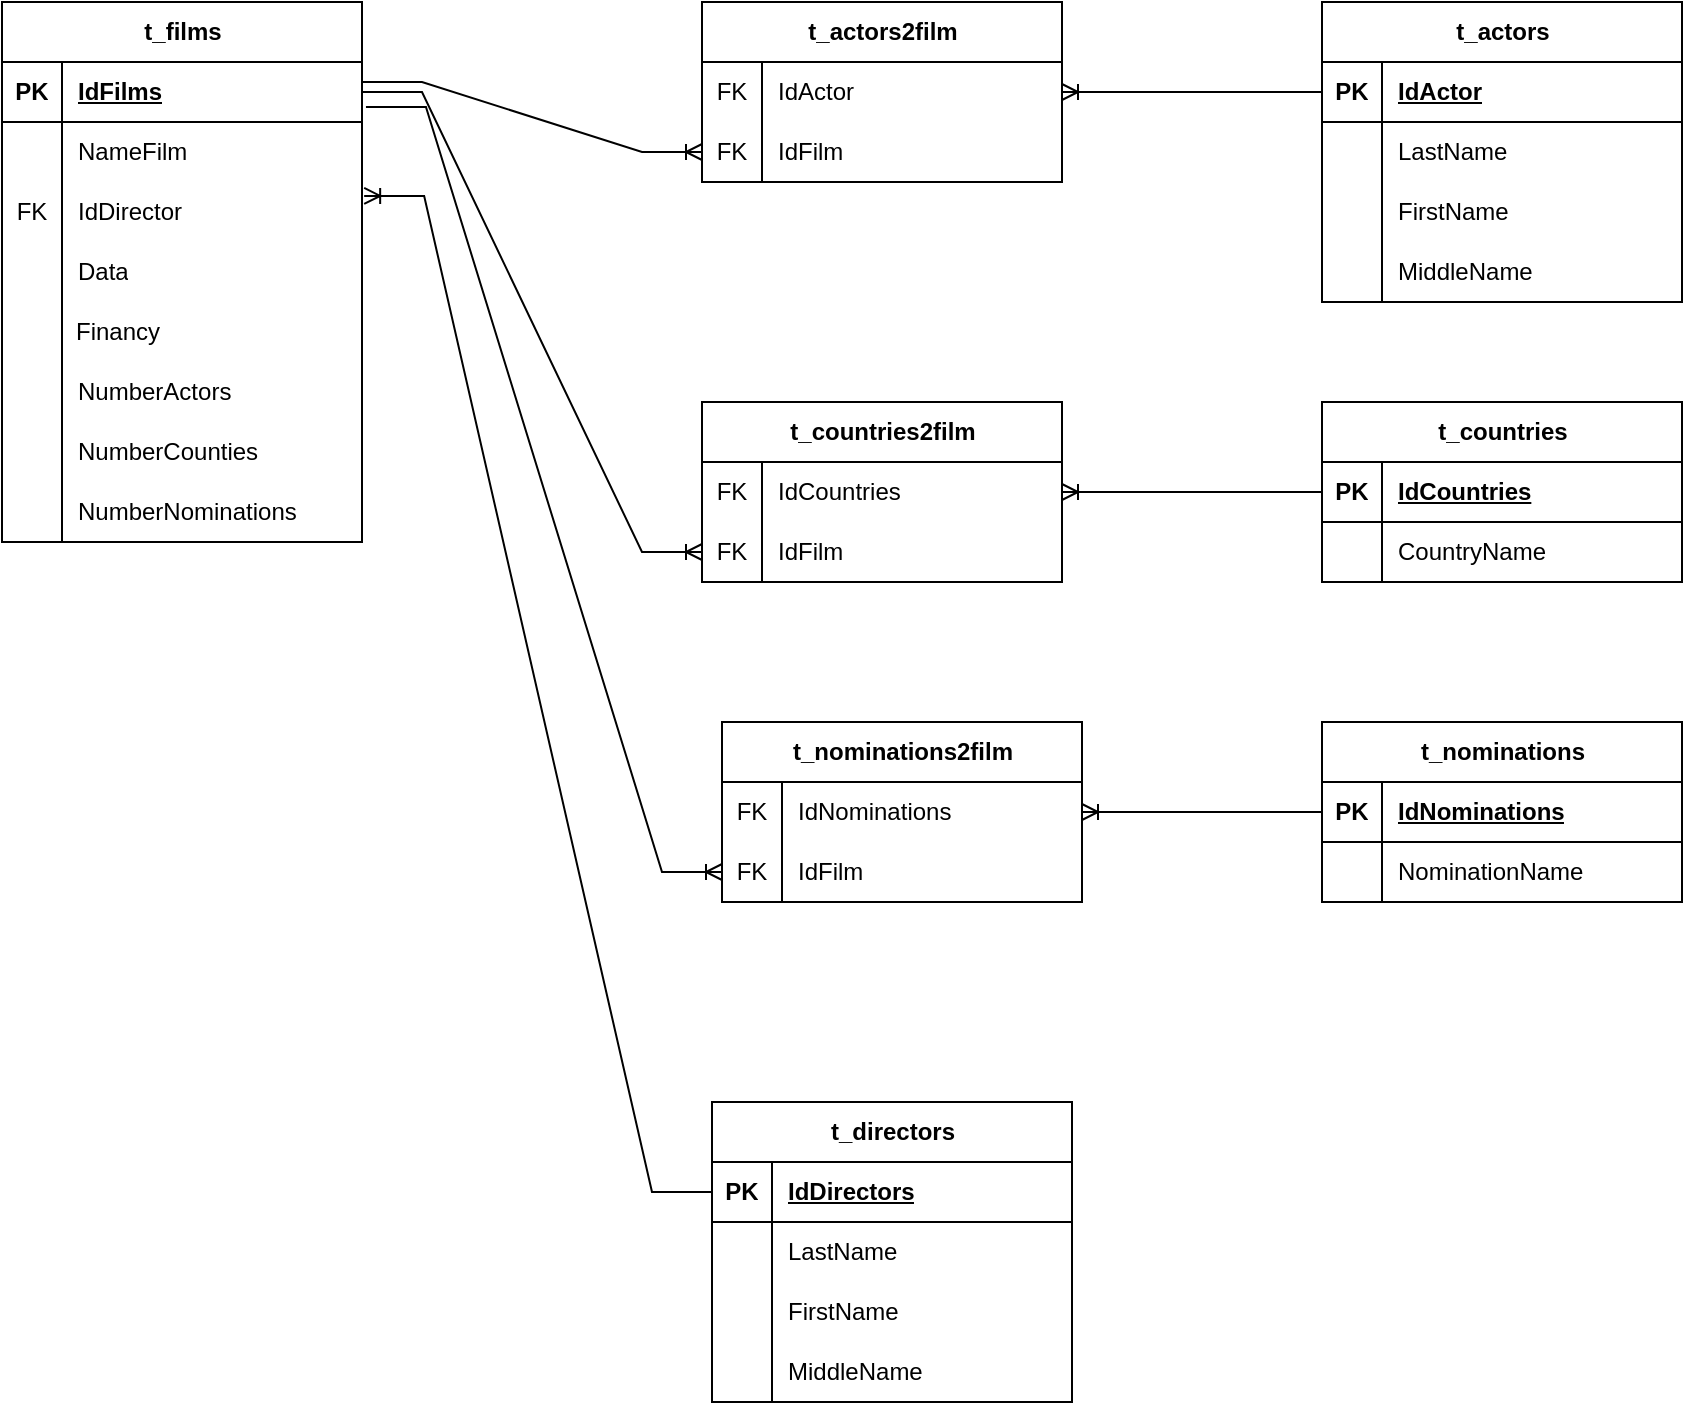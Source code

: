 <mxfile version="24.6.4" type="device">
  <diagram name="Страница — 1" id="sOj1XmSf6h7mWgJKXWiB">
    <mxGraphModel dx="1162" dy="1461" grid="1" gridSize="10" guides="1" tooltips="1" connect="1" arrows="1" fold="1" page="1" pageScale="1" pageWidth="1169" pageHeight="827" math="0" shadow="0">
      <root>
        <mxCell id="0" />
        <mxCell id="1" parent="0" />
        <mxCell id="gZ5RR2SR516KALi-E-ke-1" value="t_films" style="shape=table;startSize=30;container=1;collapsible=1;childLayout=tableLayout;fixedRows=1;rowLines=0;fontStyle=1;align=center;resizeLast=1;html=1;" vertex="1" parent="1">
          <mxGeometry x="140" y="-760" width="180" height="270" as="geometry" />
        </mxCell>
        <mxCell id="gZ5RR2SR516KALi-E-ke-2" value="" style="shape=tableRow;horizontal=0;startSize=0;swimlaneHead=0;swimlaneBody=0;fillColor=none;collapsible=0;dropTarget=0;points=[[0,0.5],[1,0.5]];portConstraint=eastwest;top=0;left=0;right=0;bottom=1;" vertex="1" parent="gZ5RR2SR516KALi-E-ke-1">
          <mxGeometry y="30" width="180" height="30" as="geometry" />
        </mxCell>
        <mxCell id="gZ5RR2SR516KALi-E-ke-3" value="PK" style="shape=partialRectangle;connectable=0;fillColor=none;top=0;left=0;bottom=0;right=0;fontStyle=1;overflow=hidden;whiteSpace=wrap;html=1;" vertex="1" parent="gZ5RR2SR516KALi-E-ke-2">
          <mxGeometry width="30" height="30" as="geometry">
            <mxRectangle width="30" height="30" as="alternateBounds" />
          </mxGeometry>
        </mxCell>
        <mxCell id="gZ5RR2SR516KALi-E-ke-4" value="IdFilms" style="shape=partialRectangle;connectable=0;fillColor=none;top=0;left=0;bottom=0;right=0;align=left;spacingLeft=6;fontStyle=5;overflow=hidden;whiteSpace=wrap;html=1;" vertex="1" parent="gZ5RR2SR516KALi-E-ke-2">
          <mxGeometry x="30" width="150" height="30" as="geometry">
            <mxRectangle width="150" height="30" as="alternateBounds" />
          </mxGeometry>
        </mxCell>
        <mxCell id="gZ5RR2SR516KALi-E-ke-5" value="" style="shape=tableRow;horizontal=0;startSize=0;swimlaneHead=0;swimlaneBody=0;fillColor=none;collapsible=0;dropTarget=0;points=[[0,0.5],[1,0.5]];portConstraint=eastwest;top=0;left=0;right=0;bottom=0;" vertex="1" parent="gZ5RR2SR516KALi-E-ke-1">
          <mxGeometry y="60" width="180" height="30" as="geometry" />
        </mxCell>
        <mxCell id="gZ5RR2SR516KALi-E-ke-6" value="" style="shape=partialRectangle;connectable=0;fillColor=none;top=0;left=0;bottom=0;right=0;editable=1;overflow=hidden;whiteSpace=wrap;html=1;" vertex="1" parent="gZ5RR2SR516KALi-E-ke-5">
          <mxGeometry width="30" height="30" as="geometry">
            <mxRectangle width="30" height="30" as="alternateBounds" />
          </mxGeometry>
        </mxCell>
        <mxCell id="gZ5RR2SR516KALi-E-ke-7" value="NameFilm" style="shape=partialRectangle;connectable=0;fillColor=none;top=0;left=0;bottom=0;right=0;align=left;spacingLeft=6;overflow=hidden;whiteSpace=wrap;html=1;" vertex="1" parent="gZ5RR2SR516KALi-E-ke-5">
          <mxGeometry x="30" width="150" height="30" as="geometry">
            <mxRectangle width="150" height="30" as="alternateBounds" />
          </mxGeometry>
        </mxCell>
        <mxCell id="gZ5RR2SR516KALi-E-ke-8" value="" style="shape=tableRow;horizontal=0;startSize=0;swimlaneHead=0;swimlaneBody=0;fillColor=none;collapsible=0;dropTarget=0;points=[[0,0.5],[1,0.5]];portConstraint=eastwest;top=0;left=0;right=0;bottom=0;" vertex="1" parent="gZ5RR2SR516KALi-E-ke-1">
          <mxGeometry y="90" width="180" height="30" as="geometry" />
        </mxCell>
        <mxCell id="gZ5RR2SR516KALi-E-ke-9" value="FK" style="shape=partialRectangle;connectable=0;fillColor=none;top=0;left=0;bottom=0;right=0;editable=1;overflow=hidden;whiteSpace=wrap;html=1;" vertex="1" parent="gZ5RR2SR516KALi-E-ke-8">
          <mxGeometry width="30" height="30" as="geometry">
            <mxRectangle width="30" height="30" as="alternateBounds" />
          </mxGeometry>
        </mxCell>
        <mxCell id="gZ5RR2SR516KALi-E-ke-10" value="IdDirector" style="shape=partialRectangle;connectable=0;fillColor=none;top=0;left=0;bottom=0;right=0;align=left;spacingLeft=6;overflow=hidden;whiteSpace=wrap;html=1;" vertex="1" parent="gZ5RR2SR516KALi-E-ke-8">
          <mxGeometry x="30" width="150" height="30" as="geometry">
            <mxRectangle width="150" height="30" as="alternateBounds" />
          </mxGeometry>
        </mxCell>
        <mxCell id="gZ5RR2SR516KALi-E-ke-11" value="" style="shape=tableRow;horizontal=0;startSize=0;swimlaneHead=0;swimlaneBody=0;fillColor=none;collapsible=0;dropTarget=0;points=[[0,0.5],[1,0.5]];portConstraint=eastwest;top=0;left=0;right=0;bottom=0;" vertex="1" parent="gZ5RR2SR516KALi-E-ke-1">
          <mxGeometry y="120" width="180" height="30" as="geometry" />
        </mxCell>
        <mxCell id="gZ5RR2SR516KALi-E-ke-12" value="" style="shape=partialRectangle;connectable=0;fillColor=none;top=0;left=0;bottom=0;right=0;editable=1;overflow=hidden;whiteSpace=wrap;html=1;" vertex="1" parent="gZ5RR2SR516KALi-E-ke-11">
          <mxGeometry width="30" height="30" as="geometry">
            <mxRectangle width="30" height="30" as="alternateBounds" />
          </mxGeometry>
        </mxCell>
        <mxCell id="gZ5RR2SR516KALi-E-ke-13" value="Data" style="shape=partialRectangle;connectable=0;fillColor=none;top=0;left=0;bottom=0;right=0;align=left;spacingLeft=6;overflow=hidden;whiteSpace=wrap;html=1;" vertex="1" parent="gZ5RR2SR516KALi-E-ke-11">
          <mxGeometry x="30" width="150" height="30" as="geometry">
            <mxRectangle width="150" height="30" as="alternateBounds" />
          </mxGeometry>
        </mxCell>
        <mxCell id="gZ5RR2SR516KALi-E-ke-14" value="t_actors" style="shape=table;startSize=30;container=1;collapsible=1;childLayout=tableLayout;fixedRows=1;rowLines=0;fontStyle=1;align=center;resizeLast=1;html=1;" vertex="1" parent="1">
          <mxGeometry x="800" y="-760" width="180" height="150" as="geometry" />
        </mxCell>
        <mxCell id="gZ5RR2SR516KALi-E-ke-15" value="" style="shape=tableRow;horizontal=0;startSize=0;swimlaneHead=0;swimlaneBody=0;fillColor=none;collapsible=0;dropTarget=0;points=[[0,0.5],[1,0.5]];portConstraint=eastwest;top=0;left=0;right=0;bottom=1;" vertex="1" parent="gZ5RR2SR516KALi-E-ke-14">
          <mxGeometry y="30" width="180" height="30" as="geometry" />
        </mxCell>
        <mxCell id="gZ5RR2SR516KALi-E-ke-16" value="PK" style="shape=partialRectangle;connectable=0;fillColor=none;top=0;left=0;bottom=0;right=0;fontStyle=1;overflow=hidden;whiteSpace=wrap;html=1;" vertex="1" parent="gZ5RR2SR516KALi-E-ke-15">
          <mxGeometry width="30" height="30" as="geometry">
            <mxRectangle width="30" height="30" as="alternateBounds" />
          </mxGeometry>
        </mxCell>
        <mxCell id="gZ5RR2SR516KALi-E-ke-17" value="IdActor" style="shape=partialRectangle;connectable=0;fillColor=none;top=0;left=0;bottom=0;right=0;align=left;spacingLeft=6;fontStyle=5;overflow=hidden;whiteSpace=wrap;html=1;" vertex="1" parent="gZ5RR2SR516KALi-E-ke-15">
          <mxGeometry x="30" width="150" height="30" as="geometry">
            <mxRectangle width="150" height="30" as="alternateBounds" />
          </mxGeometry>
        </mxCell>
        <mxCell id="gZ5RR2SR516KALi-E-ke-18" value="" style="shape=tableRow;horizontal=0;startSize=0;swimlaneHead=0;swimlaneBody=0;fillColor=none;collapsible=0;dropTarget=0;points=[[0,0.5],[1,0.5]];portConstraint=eastwest;top=0;left=0;right=0;bottom=0;" vertex="1" parent="gZ5RR2SR516KALi-E-ke-14">
          <mxGeometry y="60" width="180" height="30" as="geometry" />
        </mxCell>
        <mxCell id="gZ5RR2SR516KALi-E-ke-19" value="" style="shape=partialRectangle;connectable=0;fillColor=none;top=0;left=0;bottom=0;right=0;editable=1;overflow=hidden;whiteSpace=wrap;html=1;" vertex="1" parent="gZ5RR2SR516KALi-E-ke-18">
          <mxGeometry width="30" height="30" as="geometry">
            <mxRectangle width="30" height="30" as="alternateBounds" />
          </mxGeometry>
        </mxCell>
        <mxCell id="gZ5RR2SR516KALi-E-ke-20" value="LastName" style="shape=partialRectangle;connectable=0;fillColor=none;top=0;left=0;bottom=0;right=0;align=left;spacingLeft=6;overflow=hidden;whiteSpace=wrap;html=1;" vertex="1" parent="gZ5RR2SR516KALi-E-ke-18">
          <mxGeometry x="30" width="150" height="30" as="geometry">
            <mxRectangle width="150" height="30" as="alternateBounds" />
          </mxGeometry>
        </mxCell>
        <mxCell id="gZ5RR2SR516KALi-E-ke-21" value="" style="shape=tableRow;horizontal=0;startSize=0;swimlaneHead=0;swimlaneBody=0;fillColor=none;collapsible=0;dropTarget=0;points=[[0,0.5],[1,0.5]];portConstraint=eastwest;top=0;left=0;right=0;bottom=0;" vertex="1" parent="gZ5RR2SR516KALi-E-ke-14">
          <mxGeometry y="90" width="180" height="30" as="geometry" />
        </mxCell>
        <mxCell id="gZ5RR2SR516KALi-E-ke-22" value="" style="shape=partialRectangle;connectable=0;fillColor=none;top=0;left=0;bottom=0;right=0;editable=1;overflow=hidden;whiteSpace=wrap;html=1;" vertex="1" parent="gZ5RR2SR516KALi-E-ke-21">
          <mxGeometry width="30" height="30" as="geometry">
            <mxRectangle width="30" height="30" as="alternateBounds" />
          </mxGeometry>
        </mxCell>
        <mxCell id="gZ5RR2SR516KALi-E-ke-23" value="FirstName" style="shape=partialRectangle;connectable=0;fillColor=none;top=0;left=0;bottom=0;right=0;align=left;spacingLeft=6;overflow=hidden;whiteSpace=wrap;html=1;" vertex="1" parent="gZ5RR2SR516KALi-E-ke-21">
          <mxGeometry x="30" width="150" height="30" as="geometry">
            <mxRectangle width="150" height="30" as="alternateBounds" />
          </mxGeometry>
        </mxCell>
        <mxCell id="gZ5RR2SR516KALi-E-ke-24" value="" style="shape=tableRow;horizontal=0;startSize=0;swimlaneHead=0;swimlaneBody=0;fillColor=none;collapsible=0;dropTarget=0;points=[[0,0.5],[1,0.5]];portConstraint=eastwest;top=0;left=0;right=0;bottom=0;" vertex="1" parent="gZ5RR2SR516KALi-E-ke-14">
          <mxGeometry y="120" width="180" height="30" as="geometry" />
        </mxCell>
        <mxCell id="gZ5RR2SR516KALi-E-ke-25" value="" style="shape=partialRectangle;connectable=0;fillColor=none;top=0;left=0;bottom=0;right=0;editable=1;overflow=hidden;whiteSpace=wrap;html=1;" vertex="1" parent="gZ5RR2SR516KALi-E-ke-24">
          <mxGeometry width="30" height="30" as="geometry">
            <mxRectangle width="30" height="30" as="alternateBounds" />
          </mxGeometry>
        </mxCell>
        <mxCell id="gZ5RR2SR516KALi-E-ke-26" value="MiddleName" style="shape=partialRectangle;connectable=0;fillColor=none;top=0;left=0;bottom=0;right=0;align=left;spacingLeft=6;overflow=hidden;whiteSpace=wrap;html=1;" vertex="1" parent="gZ5RR2SR516KALi-E-ke-24">
          <mxGeometry x="30" width="150" height="30" as="geometry">
            <mxRectangle width="150" height="30" as="alternateBounds" />
          </mxGeometry>
        </mxCell>
        <mxCell id="gZ5RR2SR516KALi-E-ke-27" value="t_actors2film" style="shape=table;startSize=30;container=1;collapsible=1;childLayout=tableLayout;fixedRows=1;rowLines=0;fontStyle=1;align=center;resizeLast=1;html=1;" vertex="1" parent="1">
          <mxGeometry x="490" y="-760" width="180" height="90" as="geometry" />
        </mxCell>
        <mxCell id="gZ5RR2SR516KALi-E-ke-31" value="" style="shape=tableRow;horizontal=0;startSize=0;swimlaneHead=0;swimlaneBody=0;fillColor=none;collapsible=0;dropTarget=0;points=[[0,0.5],[1,0.5]];portConstraint=eastwest;top=0;left=0;right=0;bottom=0;" vertex="1" parent="gZ5RR2SR516KALi-E-ke-27">
          <mxGeometry y="30" width="180" height="30" as="geometry" />
        </mxCell>
        <mxCell id="gZ5RR2SR516KALi-E-ke-32" value="FK" style="shape=partialRectangle;connectable=0;fillColor=none;top=0;left=0;bottom=0;right=0;editable=1;overflow=hidden;whiteSpace=wrap;html=1;" vertex="1" parent="gZ5RR2SR516KALi-E-ke-31">
          <mxGeometry width="30" height="30" as="geometry">
            <mxRectangle width="30" height="30" as="alternateBounds" />
          </mxGeometry>
        </mxCell>
        <mxCell id="gZ5RR2SR516KALi-E-ke-33" value="IdActor" style="shape=partialRectangle;connectable=0;fillColor=none;top=0;left=0;bottom=0;right=0;align=left;spacingLeft=6;overflow=hidden;whiteSpace=wrap;html=1;" vertex="1" parent="gZ5RR2SR516KALi-E-ke-31">
          <mxGeometry x="30" width="150" height="30" as="geometry">
            <mxRectangle width="150" height="30" as="alternateBounds" />
          </mxGeometry>
        </mxCell>
        <mxCell id="gZ5RR2SR516KALi-E-ke-34" value="" style="shape=tableRow;horizontal=0;startSize=0;swimlaneHead=0;swimlaneBody=0;fillColor=none;collapsible=0;dropTarget=0;points=[[0,0.5],[1,0.5]];portConstraint=eastwest;top=0;left=0;right=0;bottom=0;" vertex="1" parent="gZ5RR2SR516KALi-E-ke-27">
          <mxGeometry y="60" width="180" height="30" as="geometry" />
        </mxCell>
        <mxCell id="gZ5RR2SR516KALi-E-ke-35" value="FK" style="shape=partialRectangle;connectable=0;fillColor=none;top=0;left=0;bottom=0;right=0;editable=1;overflow=hidden;whiteSpace=wrap;html=1;" vertex="1" parent="gZ5RR2SR516KALi-E-ke-34">
          <mxGeometry width="30" height="30" as="geometry">
            <mxRectangle width="30" height="30" as="alternateBounds" />
          </mxGeometry>
        </mxCell>
        <mxCell id="gZ5RR2SR516KALi-E-ke-36" value="IdFilm" style="shape=partialRectangle;connectable=0;fillColor=none;top=0;left=0;bottom=0;right=0;align=left;spacingLeft=6;overflow=hidden;whiteSpace=wrap;html=1;" vertex="1" parent="gZ5RR2SR516KALi-E-ke-34">
          <mxGeometry x="30" width="150" height="30" as="geometry">
            <mxRectangle width="150" height="30" as="alternateBounds" />
          </mxGeometry>
        </mxCell>
        <mxCell id="gZ5RR2SR516KALi-E-ke-40" value="" style="shape=partialRectangle;connectable=0;fillColor=none;top=0;left=0;bottom=0;right=1;editable=1;overflow=hidden;whiteSpace=wrap;html=1;" vertex="1" parent="1">
          <mxGeometry x="140" y="-610" width="30" height="30" as="geometry">
            <mxRectangle width="30" height="30" as="alternateBounds" />
          </mxGeometry>
        </mxCell>
        <mxCell id="gZ5RR2SR516KALi-E-ke-41" value="Financy" style="shape=partialRectangle;connectable=0;fillColor=none;top=0;left=0;bottom=0;right=0;align=left;spacingLeft=6;overflow=hidden;whiteSpace=wrap;html=1;perimeterSpacing=1;" vertex="1" parent="1">
          <mxGeometry x="169" y="-610" width="150" height="30" as="geometry">
            <mxRectangle width="150" height="30" as="alternateBounds" />
          </mxGeometry>
        </mxCell>
        <mxCell id="gZ5RR2SR516KALi-E-ke-42" value="" style="shape=partialRectangle;connectable=0;fillColor=none;top=0;left=0;bottom=0;right=1;editable=1;overflow=hidden;whiteSpace=wrap;html=1;" vertex="1" parent="1">
          <mxGeometry x="140" y="-550" width="30" height="30" as="geometry">
            <mxRectangle width="30" height="30" as="alternateBounds" />
          </mxGeometry>
        </mxCell>
        <mxCell id="gZ5RR2SR516KALi-E-ke-43" value="NumberActors" style="shape=partialRectangle;connectable=0;fillColor=none;top=0;left=0;bottom=0;right=0;align=left;spacingLeft=6;overflow=hidden;whiteSpace=wrap;html=1;" vertex="1" parent="1">
          <mxGeometry x="170" y="-580" width="150" height="30" as="geometry">
            <mxRectangle width="150" height="30" as="alternateBounds" />
          </mxGeometry>
        </mxCell>
        <mxCell id="gZ5RR2SR516KALi-E-ke-44" value="" style="shape=partialRectangle;connectable=0;fillColor=none;top=0;left=0;bottom=0;right=1;editable=1;overflow=hidden;whiteSpace=wrap;html=1;" vertex="1" parent="1">
          <mxGeometry x="140" y="-580" width="30" height="30" as="geometry">
            <mxRectangle width="30" height="30" as="alternateBounds" />
          </mxGeometry>
        </mxCell>
        <mxCell id="gZ5RR2SR516KALi-E-ke-45" value="NumberCounties" style="shape=partialRectangle;connectable=0;fillColor=none;top=0;left=0;bottom=0;right=0;align=left;spacingLeft=6;overflow=hidden;whiteSpace=wrap;html=1;" vertex="1" parent="1">
          <mxGeometry x="170" y="-550" width="150" height="30" as="geometry">
            <mxRectangle width="150" height="30" as="alternateBounds" />
          </mxGeometry>
        </mxCell>
        <mxCell id="gZ5RR2SR516KALi-E-ke-49" value="NumberNominations" style="shape=partialRectangle;connectable=0;fillColor=none;top=0;left=1;bottom=0;right=0;align=left;spacingLeft=6;overflow=hidden;whiteSpace=wrap;html=1;" vertex="1" parent="1">
          <mxGeometry x="170" y="-520" width="150" height="30" as="geometry">
            <mxRectangle width="150" height="30" as="alternateBounds" />
          </mxGeometry>
        </mxCell>
        <mxCell id="gZ5RR2SR516KALi-E-ke-50" value="t_directors" style="shape=table;startSize=30;container=1;collapsible=1;childLayout=tableLayout;fixedRows=1;rowLines=0;fontStyle=1;align=center;resizeLast=1;html=1;" vertex="1" parent="1">
          <mxGeometry x="495" y="-210" width="180" height="150" as="geometry" />
        </mxCell>
        <mxCell id="gZ5RR2SR516KALi-E-ke-51" value="" style="shape=tableRow;horizontal=0;startSize=0;swimlaneHead=0;swimlaneBody=0;fillColor=none;collapsible=0;dropTarget=0;points=[[0,0.5],[1,0.5]];portConstraint=eastwest;top=0;left=0;right=0;bottom=1;" vertex="1" parent="gZ5RR2SR516KALi-E-ke-50">
          <mxGeometry y="30" width="180" height="30" as="geometry" />
        </mxCell>
        <mxCell id="gZ5RR2SR516KALi-E-ke-52" value="PK" style="shape=partialRectangle;connectable=0;fillColor=none;top=0;left=0;bottom=0;right=0;fontStyle=1;overflow=hidden;whiteSpace=wrap;html=1;" vertex="1" parent="gZ5RR2SR516KALi-E-ke-51">
          <mxGeometry width="30" height="30" as="geometry">
            <mxRectangle width="30" height="30" as="alternateBounds" />
          </mxGeometry>
        </mxCell>
        <mxCell id="gZ5RR2SR516KALi-E-ke-53" value="IdDirectors" style="shape=partialRectangle;connectable=0;fillColor=none;top=0;left=0;bottom=0;right=0;align=left;spacingLeft=6;fontStyle=5;overflow=hidden;whiteSpace=wrap;html=1;" vertex="1" parent="gZ5RR2SR516KALi-E-ke-51">
          <mxGeometry x="30" width="150" height="30" as="geometry">
            <mxRectangle width="150" height="30" as="alternateBounds" />
          </mxGeometry>
        </mxCell>
        <mxCell id="gZ5RR2SR516KALi-E-ke-54" value="" style="shape=tableRow;horizontal=0;startSize=0;swimlaneHead=0;swimlaneBody=0;fillColor=none;collapsible=0;dropTarget=0;points=[[0,0.5],[1,0.5]];portConstraint=eastwest;top=0;left=0;right=0;bottom=0;" vertex="1" parent="gZ5RR2SR516KALi-E-ke-50">
          <mxGeometry y="60" width="180" height="30" as="geometry" />
        </mxCell>
        <mxCell id="gZ5RR2SR516KALi-E-ke-55" value="" style="shape=partialRectangle;connectable=0;fillColor=none;top=0;left=0;bottom=0;right=0;editable=1;overflow=hidden;whiteSpace=wrap;html=1;" vertex="1" parent="gZ5RR2SR516KALi-E-ke-54">
          <mxGeometry width="30" height="30" as="geometry">
            <mxRectangle width="30" height="30" as="alternateBounds" />
          </mxGeometry>
        </mxCell>
        <mxCell id="gZ5RR2SR516KALi-E-ke-56" value="LastName" style="shape=partialRectangle;connectable=0;fillColor=none;top=0;left=0;bottom=0;right=0;align=left;spacingLeft=6;overflow=hidden;whiteSpace=wrap;html=1;" vertex="1" parent="gZ5RR2SR516KALi-E-ke-54">
          <mxGeometry x="30" width="150" height="30" as="geometry">
            <mxRectangle width="150" height="30" as="alternateBounds" />
          </mxGeometry>
        </mxCell>
        <mxCell id="gZ5RR2SR516KALi-E-ke-57" value="" style="shape=tableRow;horizontal=0;startSize=0;swimlaneHead=0;swimlaneBody=0;fillColor=none;collapsible=0;dropTarget=0;points=[[0,0.5],[1,0.5]];portConstraint=eastwest;top=0;left=0;right=0;bottom=0;" vertex="1" parent="gZ5RR2SR516KALi-E-ke-50">
          <mxGeometry y="90" width="180" height="30" as="geometry" />
        </mxCell>
        <mxCell id="gZ5RR2SR516KALi-E-ke-58" value="" style="shape=partialRectangle;connectable=0;fillColor=none;top=0;left=0;bottom=0;right=0;editable=1;overflow=hidden;whiteSpace=wrap;html=1;" vertex="1" parent="gZ5RR2SR516KALi-E-ke-57">
          <mxGeometry width="30" height="30" as="geometry">
            <mxRectangle width="30" height="30" as="alternateBounds" />
          </mxGeometry>
        </mxCell>
        <mxCell id="gZ5RR2SR516KALi-E-ke-59" value="FirstName" style="shape=partialRectangle;connectable=0;fillColor=none;top=0;left=0;bottom=0;right=0;align=left;spacingLeft=6;overflow=hidden;whiteSpace=wrap;html=1;" vertex="1" parent="gZ5RR2SR516KALi-E-ke-57">
          <mxGeometry x="30" width="150" height="30" as="geometry">
            <mxRectangle width="150" height="30" as="alternateBounds" />
          </mxGeometry>
        </mxCell>
        <mxCell id="gZ5RR2SR516KALi-E-ke-60" value="" style="shape=tableRow;horizontal=0;startSize=0;swimlaneHead=0;swimlaneBody=0;fillColor=none;collapsible=0;dropTarget=0;points=[[0,0.5],[1,0.5]];portConstraint=eastwest;top=0;left=0;right=0;bottom=0;" vertex="1" parent="gZ5RR2SR516KALi-E-ke-50">
          <mxGeometry y="120" width="180" height="30" as="geometry" />
        </mxCell>
        <mxCell id="gZ5RR2SR516KALi-E-ke-61" value="" style="shape=partialRectangle;connectable=0;fillColor=none;top=0;left=0;bottom=0;right=0;editable=1;overflow=hidden;whiteSpace=wrap;html=1;" vertex="1" parent="gZ5RR2SR516KALi-E-ke-60">
          <mxGeometry width="30" height="30" as="geometry">
            <mxRectangle width="30" height="30" as="alternateBounds" />
          </mxGeometry>
        </mxCell>
        <mxCell id="gZ5RR2SR516KALi-E-ke-62" value="MiddleName" style="shape=partialRectangle;connectable=0;fillColor=none;top=0;left=0;bottom=0;right=0;align=left;spacingLeft=6;overflow=hidden;whiteSpace=wrap;html=1;" vertex="1" parent="gZ5RR2SR516KALi-E-ke-60">
          <mxGeometry x="30" width="150" height="30" as="geometry">
            <mxRectangle width="150" height="30" as="alternateBounds" />
          </mxGeometry>
        </mxCell>
        <mxCell id="gZ5RR2SR516KALi-E-ke-63" value="t_countries2film" style="shape=table;startSize=30;container=1;collapsible=1;childLayout=tableLayout;fixedRows=1;rowLines=0;fontStyle=1;align=center;resizeLast=1;html=1;" vertex="1" parent="1">
          <mxGeometry x="490" y="-560" width="180" height="90" as="geometry" />
        </mxCell>
        <mxCell id="gZ5RR2SR516KALi-E-ke-64" value="" style="shape=tableRow;horizontal=0;startSize=0;swimlaneHead=0;swimlaneBody=0;fillColor=none;collapsible=0;dropTarget=0;points=[[0,0.5],[1,0.5]];portConstraint=eastwest;top=0;left=0;right=0;bottom=0;" vertex="1" parent="gZ5RR2SR516KALi-E-ke-63">
          <mxGeometry y="30" width="180" height="30" as="geometry" />
        </mxCell>
        <mxCell id="gZ5RR2SR516KALi-E-ke-65" value="FK" style="shape=partialRectangle;connectable=0;fillColor=none;top=0;left=0;bottom=0;right=0;editable=1;overflow=hidden;whiteSpace=wrap;html=1;" vertex="1" parent="gZ5RR2SR516KALi-E-ke-64">
          <mxGeometry width="30" height="30" as="geometry">
            <mxRectangle width="30" height="30" as="alternateBounds" />
          </mxGeometry>
        </mxCell>
        <mxCell id="gZ5RR2SR516KALi-E-ke-66" value="IdCountries" style="shape=partialRectangle;connectable=0;fillColor=none;top=0;left=0;bottom=0;right=0;align=left;spacingLeft=6;overflow=hidden;whiteSpace=wrap;html=1;" vertex="1" parent="gZ5RR2SR516KALi-E-ke-64">
          <mxGeometry x="30" width="150" height="30" as="geometry">
            <mxRectangle width="150" height="30" as="alternateBounds" />
          </mxGeometry>
        </mxCell>
        <mxCell id="gZ5RR2SR516KALi-E-ke-67" value="" style="shape=tableRow;horizontal=0;startSize=0;swimlaneHead=0;swimlaneBody=0;fillColor=none;collapsible=0;dropTarget=0;points=[[0,0.5],[1,0.5]];portConstraint=eastwest;top=0;left=0;right=0;bottom=0;" vertex="1" parent="gZ5RR2SR516KALi-E-ke-63">
          <mxGeometry y="60" width="180" height="30" as="geometry" />
        </mxCell>
        <mxCell id="gZ5RR2SR516KALi-E-ke-68" value="FK" style="shape=partialRectangle;connectable=0;fillColor=none;top=0;left=0;bottom=0;right=0;editable=1;overflow=hidden;whiteSpace=wrap;html=1;" vertex="1" parent="gZ5RR2SR516KALi-E-ke-67">
          <mxGeometry width="30" height="30" as="geometry">
            <mxRectangle width="30" height="30" as="alternateBounds" />
          </mxGeometry>
        </mxCell>
        <mxCell id="gZ5RR2SR516KALi-E-ke-69" value="IdFilm" style="shape=partialRectangle;connectable=0;fillColor=none;top=0;left=0;bottom=0;right=0;align=left;spacingLeft=6;overflow=hidden;whiteSpace=wrap;html=1;" vertex="1" parent="gZ5RR2SR516KALi-E-ke-67">
          <mxGeometry x="30" width="150" height="30" as="geometry">
            <mxRectangle width="150" height="30" as="alternateBounds" />
          </mxGeometry>
        </mxCell>
        <mxCell id="gZ5RR2SR516KALi-E-ke-70" value="t_countries" style="shape=table;startSize=30;container=1;collapsible=1;childLayout=tableLayout;fixedRows=1;rowLines=0;fontStyle=1;align=center;resizeLast=1;html=1;" vertex="1" parent="1">
          <mxGeometry x="800" y="-560" width="180" height="90" as="geometry" />
        </mxCell>
        <mxCell id="gZ5RR2SR516KALi-E-ke-71" value="" style="shape=tableRow;horizontal=0;startSize=0;swimlaneHead=0;swimlaneBody=0;fillColor=none;collapsible=0;dropTarget=0;points=[[0,0.5],[1,0.5]];portConstraint=eastwest;top=0;left=0;right=0;bottom=1;" vertex="1" parent="gZ5RR2SR516KALi-E-ke-70">
          <mxGeometry y="30" width="180" height="30" as="geometry" />
        </mxCell>
        <mxCell id="gZ5RR2SR516KALi-E-ke-72" value="PK" style="shape=partialRectangle;connectable=0;fillColor=none;top=0;left=0;bottom=0;right=0;fontStyle=1;overflow=hidden;whiteSpace=wrap;html=1;" vertex="1" parent="gZ5RR2SR516KALi-E-ke-71">
          <mxGeometry width="30" height="30" as="geometry">
            <mxRectangle width="30" height="30" as="alternateBounds" />
          </mxGeometry>
        </mxCell>
        <mxCell id="gZ5RR2SR516KALi-E-ke-73" value="IdCountries" style="shape=partialRectangle;connectable=0;fillColor=none;top=0;left=0;bottom=0;right=0;align=left;spacingLeft=6;fontStyle=5;overflow=hidden;whiteSpace=wrap;html=1;" vertex="1" parent="gZ5RR2SR516KALi-E-ke-71">
          <mxGeometry x="30" width="150" height="30" as="geometry">
            <mxRectangle width="150" height="30" as="alternateBounds" />
          </mxGeometry>
        </mxCell>
        <mxCell id="gZ5RR2SR516KALi-E-ke-74" value="" style="shape=tableRow;horizontal=0;startSize=0;swimlaneHead=0;swimlaneBody=0;fillColor=none;collapsible=0;dropTarget=0;points=[[0,0.5],[1,0.5]];portConstraint=eastwest;top=0;left=0;right=0;bottom=0;" vertex="1" parent="gZ5RR2SR516KALi-E-ke-70">
          <mxGeometry y="60" width="180" height="30" as="geometry" />
        </mxCell>
        <mxCell id="gZ5RR2SR516KALi-E-ke-75" value="" style="shape=partialRectangle;connectable=0;fillColor=none;top=0;left=0;bottom=0;right=0;editable=1;overflow=hidden;whiteSpace=wrap;html=1;" vertex="1" parent="gZ5RR2SR516KALi-E-ke-74">
          <mxGeometry width="30" height="30" as="geometry">
            <mxRectangle width="30" height="30" as="alternateBounds" />
          </mxGeometry>
        </mxCell>
        <mxCell id="gZ5RR2SR516KALi-E-ke-76" value="CountryName" style="shape=partialRectangle;connectable=0;fillColor=none;top=0;left=0;bottom=0;right=0;align=left;spacingLeft=6;overflow=hidden;whiteSpace=wrap;html=1;" vertex="1" parent="gZ5RR2SR516KALi-E-ke-74">
          <mxGeometry x="30" width="150" height="30" as="geometry">
            <mxRectangle width="150" height="30" as="alternateBounds" />
          </mxGeometry>
        </mxCell>
        <mxCell id="gZ5RR2SR516KALi-E-ke-83" value="t_nominations" style="shape=table;startSize=30;container=1;collapsible=1;childLayout=tableLayout;fixedRows=1;rowLines=0;fontStyle=1;align=center;resizeLast=1;html=1;" vertex="1" parent="1">
          <mxGeometry x="800" y="-400" width="180" height="90" as="geometry" />
        </mxCell>
        <mxCell id="gZ5RR2SR516KALi-E-ke-84" value="" style="shape=tableRow;horizontal=0;startSize=0;swimlaneHead=0;swimlaneBody=0;fillColor=none;collapsible=0;dropTarget=0;points=[[0,0.5],[1,0.5]];portConstraint=eastwest;top=0;left=0;right=0;bottom=1;" vertex="1" parent="gZ5RR2SR516KALi-E-ke-83">
          <mxGeometry y="30" width="180" height="30" as="geometry" />
        </mxCell>
        <mxCell id="gZ5RR2SR516KALi-E-ke-85" value="PK" style="shape=partialRectangle;connectable=0;fillColor=none;top=0;left=0;bottom=0;right=0;fontStyle=1;overflow=hidden;whiteSpace=wrap;html=1;" vertex="1" parent="gZ5RR2SR516KALi-E-ke-84">
          <mxGeometry width="30" height="30" as="geometry">
            <mxRectangle width="30" height="30" as="alternateBounds" />
          </mxGeometry>
        </mxCell>
        <mxCell id="gZ5RR2SR516KALi-E-ke-86" value="IdNominations" style="shape=partialRectangle;connectable=0;fillColor=none;top=0;left=0;bottom=0;right=0;align=left;spacingLeft=6;fontStyle=5;overflow=hidden;whiteSpace=wrap;html=1;" vertex="1" parent="gZ5RR2SR516KALi-E-ke-84">
          <mxGeometry x="30" width="150" height="30" as="geometry">
            <mxRectangle width="150" height="30" as="alternateBounds" />
          </mxGeometry>
        </mxCell>
        <mxCell id="gZ5RR2SR516KALi-E-ke-87" value="" style="shape=tableRow;horizontal=0;startSize=0;swimlaneHead=0;swimlaneBody=0;fillColor=none;collapsible=0;dropTarget=0;points=[[0,0.5],[1,0.5]];portConstraint=eastwest;top=0;left=0;right=0;bottom=0;" vertex="1" parent="gZ5RR2SR516KALi-E-ke-83">
          <mxGeometry y="60" width="180" height="30" as="geometry" />
        </mxCell>
        <mxCell id="gZ5RR2SR516KALi-E-ke-88" value="" style="shape=partialRectangle;connectable=0;fillColor=none;top=0;left=0;bottom=0;right=0;editable=1;overflow=hidden;whiteSpace=wrap;html=1;" vertex="1" parent="gZ5RR2SR516KALi-E-ke-87">
          <mxGeometry width="30" height="30" as="geometry">
            <mxRectangle width="30" height="30" as="alternateBounds" />
          </mxGeometry>
        </mxCell>
        <mxCell id="gZ5RR2SR516KALi-E-ke-89" value="NominationName" style="shape=partialRectangle;connectable=0;fillColor=none;top=0;left=0;bottom=0;right=0;align=left;spacingLeft=6;overflow=hidden;whiteSpace=wrap;html=1;" vertex="1" parent="gZ5RR2SR516KALi-E-ke-87">
          <mxGeometry x="30" width="150" height="30" as="geometry">
            <mxRectangle width="150" height="30" as="alternateBounds" />
          </mxGeometry>
        </mxCell>
        <mxCell id="gZ5RR2SR516KALi-E-ke-90" value="t_nominations2film" style="shape=table;startSize=30;container=1;collapsible=1;childLayout=tableLayout;fixedRows=1;rowLines=0;fontStyle=1;align=center;resizeLast=1;html=1;" vertex="1" parent="1">
          <mxGeometry x="500" y="-400" width="180" height="90" as="geometry" />
        </mxCell>
        <mxCell id="gZ5RR2SR516KALi-E-ke-91" value="" style="shape=tableRow;horizontal=0;startSize=0;swimlaneHead=0;swimlaneBody=0;fillColor=none;collapsible=0;dropTarget=0;points=[[0,0.5],[1,0.5]];portConstraint=eastwest;top=0;left=0;right=0;bottom=0;" vertex="1" parent="gZ5RR2SR516KALi-E-ke-90">
          <mxGeometry y="30" width="180" height="30" as="geometry" />
        </mxCell>
        <mxCell id="gZ5RR2SR516KALi-E-ke-92" value="FK" style="shape=partialRectangle;connectable=0;fillColor=none;top=0;left=0;bottom=0;right=0;editable=1;overflow=hidden;whiteSpace=wrap;html=1;" vertex="1" parent="gZ5RR2SR516KALi-E-ke-91">
          <mxGeometry width="30" height="30" as="geometry">
            <mxRectangle width="30" height="30" as="alternateBounds" />
          </mxGeometry>
        </mxCell>
        <mxCell id="gZ5RR2SR516KALi-E-ke-93" value="IdNominations" style="shape=partialRectangle;connectable=0;fillColor=none;top=0;left=0;bottom=0;right=0;align=left;spacingLeft=6;overflow=hidden;whiteSpace=wrap;html=1;" vertex="1" parent="gZ5RR2SR516KALi-E-ke-91">
          <mxGeometry x="30" width="150" height="30" as="geometry">
            <mxRectangle width="150" height="30" as="alternateBounds" />
          </mxGeometry>
        </mxCell>
        <mxCell id="gZ5RR2SR516KALi-E-ke-94" value="" style="shape=tableRow;horizontal=0;startSize=0;swimlaneHead=0;swimlaneBody=0;fillColor=none;collapsible=0;dropTarget=0;points=[[0,0.5],[1,0.5]];portConstraint=eastwest;top=0;left=0;right=0;bottom=0;" vertex="1" parent="gZ5RR2SR516KALi-E-ke-90">
          <mxGeometry y="60" width="180" height="30" as="geometry" />
        </mxCell>
        <mxCell id="gZ5RR2SR516KALi-E-ke-95" value="FK" style="shape=partialRectangle;connectable=0;fillColor=none;top=0;left=0;bottom=0;right=0;editable=1;overflow=hidden;whiteSpace=wrap;html=1;" vertex="1" parent="gZ5RR2SR516KALi-E-ke-94">
          <mxGeometry width="30" height="30" as="geometry">
            <mxRectangle width="30" height="30" as="alternateBounds" />
          </mxGeometry>
        </mxCell>
        <mxCell id="gZ5RR2SR516KALi-E-ke-96" value="IdFilm" style="shape=partialRectangle;connectable=0;fillColor=none;top=0;left=0;bottom=0;right=0;align=left;spacingLeft=6;overflow=hidden;whiteSpace=wrap;html=1;" vertex="1" parent="gZ5RR2SR516KALi-E-ke-94">
          <mxGeometry x="30" width="150" height="30" as="geometry">
            <mxRectangle width="150" height="30" as="alternateBounds" />
          </mxGeometry>
        </mxCell>
        <mxCell id="gZ5RR2SR516KALi-E-ke-97" value="" style="edgeStyle=entityRelationEdgeStyle;fontSize=12;html=1;endArrow=ERoneToMany;rounded=0;entryX=1;entryY=0.5;entryDx=0;entryDy=0;exitX=0;exitY=0.5;exitDx=0;exitDy=0;" edge="1" parent="1" source="gZ5RR2SR516KALi-E-ke-15" target="gZ5RR2SR516KALi-E-ke-31">
          <mxGeometry width="100" height="100" relative="1" as="geometry">
            <mxPoint x="680" y="-500" as="sourcePoint" />
            <mxPoint x="780" y="-600" as="targetPoint" />
          </mxGeometry>
        </mxCell>
        <mxCell id="gZ5RR2SR516KALi-E-ke-99" value="" style="edgeStyle=entityRelationEdgeStyle;fontSize=12;html=1;endArrow=ERoneToMany;rounded=0;exitX=0;exitY=0.5;exitDx=0;exitDy=0;entryX=1;entryY=0.5;entryDx=0;entryDy=0;" edge="1" parent="1" source="gZ5RR2SR516KALi-E-ke-71" target="gZ5RR2SR516KALi-E-ke-64">
          <mxGeometry width="100" height="100" relative="1" as="geometry">
            <mxPoint x="680" y="-500" as="sourcePoint" />
            <mxPoint x="780" y="-600" as="targetPoint" />
          </mxGeometry>
        </mxCell>
        <mxCell id="gZ5RR2SR516KALi-E-ke-100" value="" style="edgeStyle=entityRelationEdgeStyle;fontSize=12;html=1;endArrow=ERoneToMany;rounded=0;exitX=0;exitY=0.5;exitDx=0;exitDy=0;entryX=1;entryY=0.5;entryDx=0;entryDy=0;" edge="1" parent="1" source="gZ5RR2SR516KALi-E-ke-84" target="gZ5RR2SR516KALi-E-ke-91">
          <mxGeometry width="100" height="100" relative="1" as="geometry">
            <mxPoint x="680" y="-400" as="sourcePoint" />
            <mxPoint x="780" y="-500" as="targetPoint" />
          </mxGeometry>
        </mxCell>
        <mxCell id="gZ5RR2SR516KALi-E-ke-101" value="" style="edgeStyle=entityRelationEdgeStyle;fontSize=12;html=1;endArrow=ERoneToMany;rounded=0;entryX=0;entryY=0.5;entryDx=0;entryDy=0;" edge="1" parent="1" target="gZ5RR2SR516KALi-E-ke-34">
          <mxGeometry width="100" height="100" relative="1" as="geometry">
            <mxPoint x="320" y="-720" as="sourcePoint" />
            <mxPoint x="600" y="-570" as="targetPoint" />
          </mxGeometry>
        </mxCell>
        <mxCell id="gZ5RR2SR516KALi-E-ke-102" value="" style="edgeStyle=entityRelationEdgeStyle;fontSize=12;html=1;endArrow=ERoneToMany;rounded=0;exitX=1;exitY=0.5;exitDx=0;exitDy=0;entryX=0;entryY=0.5;entryDx=0;entryDy=0;" edge="1" parent="1" source="gZ5RR2SR516KALi-E-ke-2" target="gZ5RR2SR516KALi-E-ke-67">
          <mxGeometry width="100" height="100" relative="1" as="geometry">
            <mxPoint x="500" y="-470" as="sourcePoint" />
            <mxPoint x="600" y="-570" as="targetPoint" />
          </mxGeometry>
        </mxCell>
        <mxCell id="gZ5RR2SR516KALi-E-ke-103" value="" style="edgeStyle=entityRelationEdgeStyle;fontSize=12;html=1;endArrow=ERoneToMany;rounded=0;exitX=1.011;exitY=0.75;exitDx=0;exitDy=0;exitPerimeter=0;entryX=0;entryY=0.5;entryDx=0;entryDy=0;" edge="1" parent="1" source="gZ5RR2SR516KALi-E-ke-2" target="gZ5RR2SR516KALi-E-ke-94">
          <mxGeometry width="100" height="100" relative="1" as="geometry">
            <mxPoint x="500" y="-470" as="sourcePoint" />
            <mxPoint x="600" y="-570" as="targetPoint" />
          </mxGeometry>
        </mxCell>
        <mxCell id="gZ5RR2SR516KALi-E-ke-104" value="" style="edgeStyle=entityRelationEdgeStyle;fontSize=12;html=1;endArrow=ERoneToMany;rounded=0;entryX=1.006;entryY=0.233;entryDx=0;entryDy=0;entryPerimeter=0;exitX=0;exitY=0.5;exitDx=0;exitDy=0;" edge="1" parent="1" source="gZ5RR2SR516KALi-E-ke-51" target="gZ5RR2SR516KALi-E-ke-8">
          <mxGeometry width="100" height="100" relative="1" as="geometry">
            <mxPoint x="460" y="-210" as="sourcePoint" />
            <mxPoint x="600" y="-290" as="targetPoint" />
          </mxGeometry>
        </mxCell>
      </root>
    </mxGraphModel>
  </diagram>
</mxfile>
